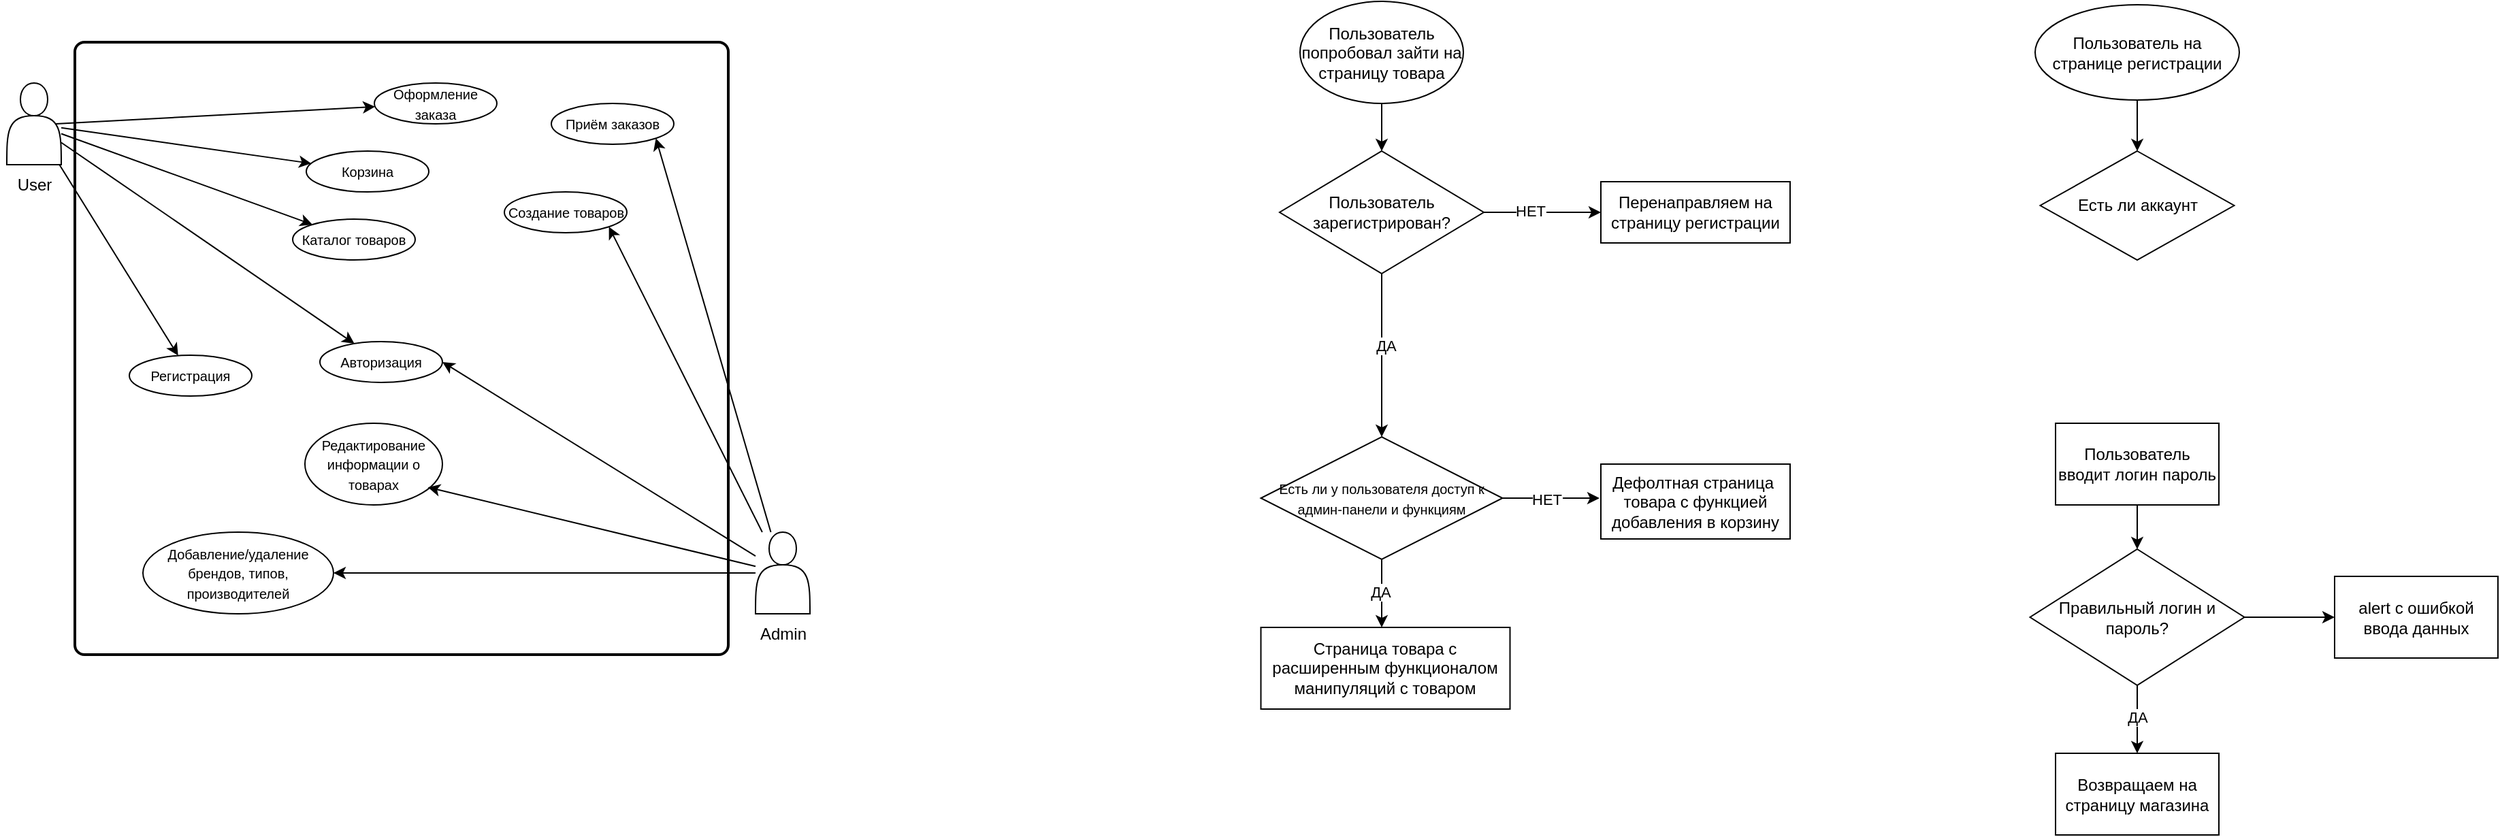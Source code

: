 <mxfile version="22.1.5" type="github">
  <diagram name="Страница — 1" id="oH6NZdOl6mgUsHtHYiA0">
    <mxGraphModel dx="1103" dy="608" grid="1" gridSize="10" guides="1" tooltips="1" connect="1" arrows="1" fold="1" page="1" pageScale="1" pageWidth="827" pageHeight="1169" math="0" shadow="0">
      <root>
        <mxCell id="0" />
        <mxCell id="1" parent="0" />
        <mxCell id="MVFFe_gEYAjYW0XeuTxC-15" value="" style="rounded=1;whiteSpace=wrap;html=1;absoluteArcSize=1;arcSize=14;strokeWidth=2;fillColor=none;" vertex="1" parent="1">
          <mxGeometry x="120" y="110" width="480" height="450" as="geometry" />
        </mxCell>
        <mxCell id="MVFFe_gEYAjYW0XeuTxC-18" style="rounded=0;orthogonalLoop=1;jettySize=auto;html=1;" edge="1" parent="1" source="MVFFe_gEYAjYW0XeuTxC-1" target="MVFFe_gEYAjYW0XeuTxC-10">
          <mxGeometry relative="1" as="geometry" />
        </mxCell>
        <mxCell id="MVFFe_gEYAjYW0XeuTxC-19" style="rounded=0;orthogonalLoop=1;jettySize=auto;html=1;" edge="1" parent="1" source="MVFFe_gEYAjYW0XeuTxC-1" target="MVFFe_gEYAjYW0XeuTxC-11">
          <mxGeometry relative="1" as="geometry" />
        </mxCell>
        <mxCell id="MVFFe_gEYAjYW0XeuTxC-20" style="rounded=0;orthogonalLoop=1;jettySize=auto;html=1;" edge="1" parent="1" source="MVFFe_gEYAjYW0XeuTxC-1" target="MVFFe_gEYAjYW0XeuTxC-8">
          <mxGeometry relative="1" as="geometry" />
        </mxCell>
        <mxCell id="MVFFe_gEYAjYW0XeuTxC-21" style="rounded=0;orthogonalLoop=1;jettySize=auto;html=1;exitX=0.9;exitY=0.5;exitDx=0;exitDy=0;exitPerimeter=0;" edge="1" parent="1" source="MVFFe_gEYAjYW0XeuTxC-1" target="MVFFe_gEYAjYW0XeuTxC-12">
          <mxGeometry relative="1" as="geometry" />
        </mxCell>
        <mxCell id="MVFFe_gEYAjYW0XeuTxC-28" style="rounded=0;orthogonalLoop=1;jettySize=auto;html=1;" edge="1" parent="1" source="MVFFe_gEYAjYW0XeuTxC-1" target="MVFFe_gEYAjYW0XeuTxC-27">
          <mxGeometry relative="1" as="geometry" />
        </mxCell>
        <mxCell id="MVFFe_gEYAjYW0XeuTxC-1" value="" style="shape=actor;whiteSpace=wrap;html=1;" vertex="1" parent="1">
          <mxGeometry x="70" y="140" width="40" height="60" as="geometry" />
        </mxCell>
        <mxCell id="MVFFe_gEYAjYW0XeuTxC-22" style="rounded=0;orthogonalLoop=1;jettySize=auto;html=1;entryX=1;entryY=0.5;entryDx=0;entryDy=0;" edge="1" parent="1" source="MVFFe_gEYAjYW0XeuTxC-2" target="MVFFe_gEYAjYW0XeuTxC-11">
          <mxGeometry relative="1" as="geometry" />
        </mxCell>
        <mxCell id="MVFFe_gEYAjYW0XeuTxC-31" style="rounded=0;orthogonalLoop=1;jettySize=auto;html=1;entryX=1;entryY=1;entryDx=0;entryDy=0;" edge="1" parent="1" source="MVFFe_gEYAjYW0XeuTxC-2" target="MVFFe_gEYAjYW0XeuTxC-25">
          <mxGeometry relative="1" as="geometry" />
        </mxCell>
        <mxCell id="MVFFe_gEYAjYW0XeuTxC-32" style="rounded=0;orthogonalLoop=1;jettySize=auto;html=1;entryX=1;entryY=1;entryDx=0;entryDy=0;" edge="1" parent="1" source="MVFFe_gEYAjYW0XeuTxC-2" target="MVFFe_gEYAjYW0XeuTxC-24">
          <mxGeometry relative="1" as="geometry" />
        </mxCell>
        <mxCell id="MVFFe_gEYAjYW0XeuTxC-33" style="rounded=0;orthogonalLoop=1;jettySize=auto;html=1;entryX=1;entryY=0.5;entryDx=0;entryDy=0;" edge="1" parent="1" source="MVFFe_gEYAjYW0XeuTxC-2" target="MVFFe_gEYAjYW0XeuTxC-26">
          <mxGeometry relative="1" as="geometry" />
        </mxCell>
        <mxCell id="MVFFe_gEYAjYW0XeuTxC-2" value="" style="shape=actor;whiteSpace=wrap;html=1;" vertex="1" parent="1">
          <mxGeometry x="620" y="470" width="40" height="60" as="geometry" />
        </mxCell>
        <mxCell id="MVFFe_gEYAjYW0XeuTxC-4" value="User" style="text;html=1;align=center;verticalAlign=middle;resizable=0;points=[];autosize=1;strokeColor=none;fillColor=none;" vertex="1" parent="1">
          <mxGeometry x="65" y="200" width="50" height="30" as="geometry" />
        </mxCell>
        <mxCell id="MVFFe_gEYAjYW0XeuTxC-5" value="Admin" style="text;html=1;align=center;verticalAlign=middle;resizable=0;points=[];autosize=1;strokeColor=none;fillColor=none;" vertex="1" parent="1">
          <mxGeometry x="610" y="530" width="60" height="30" as="geometry" />
        </mxCell>
        <mxCell id="MVFFe_gEYAjYW0XeuTxC-8" value="&lt;font style=&quot;font-size: 10px;&quot;&gt;Корзина&lt;/font&gt;" style="ellipse;whiteSpace=wrap;html=1;" vertex="1" parent="1">
          <mxGeometry x="290" y="190" width="90" height="30" as="geometry" />
        </mxCell>
        <mxCell id="MVFFe_gEYAjYW0XeuTxC-10" value="&lt;font style=&quot;font-size: 10px;&quot;&gt;Регистрация&lt;/font&gt;" style="ellipse;whiteSpace=wrap;html=1;" vertex="1" parent="1">
          <mxGeometry x="160" y="340" width="90" height="30" as="geometry" />
        </mxCell>
        <mxCell id="MVFFe_gEYAjYW0XeuTxC-11" value="&lt;font style=&quot;font-size: 10px;&quot;&gt;Авторизация&lt;/font&gt;" style="ellipse;whiteSpace=wrap;html=1;" vertex="1" parent="1">
          <mxGeometry x="300" y="330" width="90" height="30" as="geometry" />
        </mxCell>
        <mxCell id="MVFFe_gEYAjYW0XeuTxC-12" value="&lt;font style=&quot;font-size: 10px;&quot;&gt;Оформление заказа&lt;/font&gt;" style="ellipse;whiteSpace=wrap;html=1;" vertex="1" parent="1">
          <mxGeometry x="340" y="140" width="90" height="30" as="geometry" />
        </mxCell>
        <mxCell id="MVFFe_gEYAjYW0XeuTxC-24" value="&lt;span style=&quot;font-size: 10px;&quot;&gt;Приём заказов&lt;/span&gt;" style="ellipse;whiteSpace=wrap;html=1;" vertex="1" parent="1">
          <mxGeometry x="470" y="155" width="90" height="30" as="geometry" />
        </mxCell>
        <mxCell id="MVFFe_gEYAjYW0XeuTxC-25" value="&lt;span style=&quot;font-size: 10px;&quot;&gt;Создание товаров&lt;/span&gt;" style="ellipse;whiteSpace=wrap;html=1;" vertex="1" parent="1">
          <mxGeometry x="435.5" y="220" width="90" height="30" as="geometry" />
        </mxCell>
        <mxCell id="MVFFe_gEYAjYW0XeuTxC-26" value="&lt;span style=&quot;font-size: 10px;&quot;&gt;Добавление/удаление брендов, типов, производителей&lt;/span&gt;" style="ellipse;whiteSpace=wrap;html=1;" vertex="1" parent="1">
          <mxGeometry x="170" y="470" width="140" height="60" as="geometry" />
        </mxCell>
        <mxCell id="MVFFe_gEYAjYW0XeuTxC-27" value="&lt;span style=&quot;font-size: 10px;&quot;&gt;Каталог товаров&lt;/span&gt;" style="ellipse;whiteSpace=wrap;html=1;" vertex="1" parent="1">
          <mxGeometry x="280" y="240" width="90" height="30" as="geometry" />
        </mxCell>
        <mxCell id="MVFFe_gEYAjYW0XeuTxC-29" value="&lt;span style=&quot;font-size: 10px;&quot;&gt;Редактирование информации о товарах&lt;/span&gt;" style="ellipse;whiteSpace=wrap;html=1;" vertex="1" parent="1">
          <mxGeometry x="289" y="390" width="101" height="60" as="geometry" />
        </mxCell>
        <mxCell id="MVFFe_gEYAjYW0XeuTxC-30" style="rounded=0;orthogonalLoop=1;jettySize=auto;html=1;entryX=0.894;entryY=0.784;entryDx=0;entryDy=0;entryPerimeter=0;" edge="1" parent="1" source="MVFFe_gEYAjYW0XeuTxC-2" target="MVFFe_gEYAjYW0XeuTxC-29">
          <mxGeometry relative="1" as="geometry" />
        </mxCell>
        <mxCell id="MVFFe_gEYAjYW0XeuTxC-36" style="edgeStyle=orthogonalEdgeStyle;rounded=0;orthogonalLoop=1;jettySize=auto;html=1;entryX=0.5;entryY=0;entryDx=0;entryDy=0;" edge="1" parent="1" source="MVFFe_gEYAjYW0XeuTxC-35" target="MVFFe_gEYAjYW0XeuTxC-37">
          <mxGeometry relative="1" as="geometry">
            <mxPoint x="1080" y="210" as="targetPoint" />
          </mxGeometry>
        </mxCell>
        <mxCell id="MVFFe_gEYAjYW0XeuTxC-35" value="Пользователь попробовал зайти на страницу товара" style="ellipse;whiteSpace=wrap;html=1;" vertex="1" parent="1">
          <mxGeometry x="1020" y="80" width="120" height="75" as="geometry" />
        </mxCell>
        <mxCell id="MVFFe_gEYAjYW0XeuTxC-38" style="edgeStyle=orthogonalEdgeStyle;rounded=0;orthogonalLoop=1;jettySize=auto;html=1;entryX=0;entryY=0.5;entryDx=0;entryDy=0;" edge="1" parent="1" source="MVFFe_gEYAjYW0XeuTxC-37" target="MVFFe_gEYAjYW0XeuTxC-40">
          <mxGeometry relative="1" as="geometry">
            <mxPoint x="1240" y="295" as="targetPoint" />
          </mxGeometry>
        </mxCell>
        <mxCell id="MVFFe_gEYAjYW0XeuTxC-39" value="НЕТ" style="edgeLabel;html=1;align=center;verticalAlign=middle;resizable=0;points=[];" vertex="1" connectable="0" parent="MVFFe_gEYAjYW0XeuTxC-38">
          <mxGeometry x="-0.211" y="1" relative="1" as="geometry">
            <mxPoint as="offset" />
          </mxGeometry>
        </mxCell>
        <mxCell id="MVFFe_gEYAjYW0XeuTxC-41" style="edgeStyle=orthogonalEdgeStyle;rounded=0;orthogonalLoop=1;jettySize=auto;html=1;" edge="1" parent="1" source="MVFFe_gEYAjYW0XeuTxC-37">
          <mxGeometry relative="1" as="geometry">
            <mxPoint x="1080" y="400" as="targetPoint" />
          </mxGeometry>
        </mxCell>
        <mxCell id="MVFFe_gEYAjYW0XeuTxC-42" value="ДА" style="edgeLabel;html=1;align=center;verticalAlign=middle;resizable=0;points=[];" vertex="1" connectable="0" parent="MVFFe_gEYAjYW0XeuTxC-41">
          <mxGeometry x="-0.127" y="3" relative="1" as="geometry">
            <mxPoint as="offset" />
          </mxGeometry>
        </mxCell>
        <mxCell id="MVFFe_gEYAjYW0XeuTxC-37" value="Пользователь зарегистрирован?" style="rhombus;whiteSpace=wrap;html=1;" vertex="1" parent="1">
          <mxGeometry x="1005" y="190" width="150" height="90" as="geometry" />
        </mxCell>
        <mxCell id="MVFFe_gEYAjYW0XeuTxC-40" value="Перенаправляем на страницу регистрации" style="rounded=0;whiteSpace=wrap;html=1;" vertex="1" parent="1">
          <mxGeometry x="1241" y="212.5" width="139" height="45" as="geometry" />
        </mxCell>
        <mxCell id="MVFFe_gEYAjYW0XeuTxC-45" style="edgeStyle=orthogonalEdgeStyle;rounded=0;orthogonalLoop=1;jettySize=auto;html=1;" edge="1" parent="1" source="MVFFe_gEYAjYW0XeuTxC-44">
          <mxGeometry relative="1" as="geometry">
            <mxPoint x="1240.0" y="445" as="targetPoint" />
          </mxGeometry>
        </mxCell>
        <mxCell id="MVFFe_gEYAjYW0XeuTxC-46" value="НЕТ" style="edgeLabel;html=1;align=center;verticalAlign=middle;resizable=0;points=[];" vertex="1" connectable="0" parent="MVFFe_gEYAjYW0XeuTxC-45">
          <mxGeometry x="-0.151" y="-1" relative="1" as="geometry">
            <mxPoint x="1" as="offset" />
          </mxGeometry>
        </mxCell>
        <mxCell id="MVFFe_gEYAjYW0XeuTxC-48" style="edgeStyle=orthogonalEdgeStyle;rounded=0;orthogonalLoop=1;jettySize=auto;html=1;exitX=0.5;exitY=1;exitDx=0;exitDy=0;" edge="1" parent="1" source="MVFFe_gEYAjYW0XeuTxC-44">
          <mxGeometry relative="1" as="geometry">
            <mxPoint x="1080" y="540" as="targetPoint" />
          </mxGeometry>
        </mxCell>
        <mxCell id="MVFFe_gEYAjYW0XeuTxC-49" value="ДА" style="edgeLabel;html=1;align=center;verticalAlign=middle;resizable=0;points=[];" vertex="1" connectable="0" parent="MVFFe_gEYAjYW0XeuTxC-48">
          <mxGeometry x="-0.046" y="-1" relative="1" as="geometry">
            <mxPoint as="offset" />
          </mxGeometry>
        </mxCell>
        <mxCell id="MVFFe_gEYAjYW0XeuTxC-44" value="&lt;font style=&quot;font-size: 10px;&quot;&gt;Есть ли у пользователя доступ к админ-панели и функциям&lt;/font&gt;" style="rhombus;whiteSpace=wrap;html=1;" vertex="1" parent="1">
          <mxGeometry x="991.25" y="400" width="177.5" height="90" as="geometry" />
        </mxCell>
        <mxCell id="MVFFe_gEYAjYW0XeuTxC-47" value="Дефолтная страница&amp;nbsp;&lt;br&gt;товара с функцией добавления в корзину" style="rounded=0;whiteSpace=wrap;html=1;" vertex="1" parent="1">
          <mxGeometry x="1241" y="420" width="139" height="55" as="geometry" />
        </mxCell>
        <mxCell id="MVFFe_gEYAjYW0XeuTxC-50" value="Страница товара с расширенным функционалом манипуляций с товаром" style="rounded=0;whiteSpace=wrap;html=1;" vertex="1" parent="1">
          <mxGeometry x="991.25" y="540" width="183" height="60" as="geometry" />
        </mxCell>
        <mxCell id="MVFFe_gEYAjYW0XeuTxC-52" style="edgeStyle=orthogonalEdgeStyle;rounded=0;orthogonalLoop=1;jettySize=auto;html=1;exitX=0.5;exitY=1;exitDx=0;exitDy=0;" edge="1" parent="1" source="MVFFe_gEYAjYW0XeuTxC-51" target="MVFFe_gEYAjYW0XeuTxC-64">
          <mxGeometry relative="1" as="geometry">
            <mxPoint x="1635" y="210" as="targetPoint" />
          </mxGeometry>
        </mxCell>
        <mxCell id="MVFFe_gEYAjYW0XeuTxC-51" value="Пользователь на странице регистрации" style="ellipse;whiteSpace=wrap;html=1;" vertex="1" parent="1">
          <mxGeometry x="1560" y="82.5" width="150" height="70" as="geometry" />
        </mxCell>
        <mxCell id="MVFFe_gEYAjYW0XeuTxC-54" style="edgeStyle=orthogonalEdgeStyle;rounded=0;orthogonalLoop=1;jettySize=auto;html=1;entryX=0.5;entryY=0;entryDx=0;entryDy=0;" edge="1" parent="1" source="MVFFe_gEYAjYW0XeuTxC-53" target="MVFFe_gEYAjYW0XeuTxC-55">
          <mxGeometry relative="1" as="geometry">
            <mxPoint x="1635" y="502.5" as="targetPoint" />
          </mxGeometry>
        </mxCell>
        <mxCell id="MVFFe_gEYAjYW0XeuTxC-53" value="Пользователь вводит логин пароль" style="rounded=0;whiteSpace=wrap;html=1;" vertex="1" parent="1">
          <mxGeometry x="1575" y="390" width="120" height="60" as="geometry" />
        </mxCell>
        <mxCell id="MVFFe_gEYAjYW0XeuTxC-62" style="edgeStyle=orthogonalEdgeStyle;rounded=0;orthogonalLoop=1;jettySize=auto;html=1;exitX=1;exitY=0.5;exitDx=0;exitDy=0;" edge="1" parent="1" source="MVFFe_gEYAjYW0XeuTxC-55" target="MVFFe_gEYAjYW0XeuTxC-63">
          <mxGeometry relative="1" as="geometry">
            <mxPoint x="1760" y="532.192" as="targetPoint" />
          </mxGeometry>
        </mxCell>
        <mxCell id="MVFFe_gEYAjYW0XeuTxC-55" value="Правильный логин и пароль?" style="rhombus;whiteSpace=wrap;html=1;" vertex="1" parent="1">
          <mxGeometry x="1556.25" y="482.5" width="157.5" height="100" as="geometry" />
        </mxCell>
        <mxCell id="MVFFe_gEYAjYW0XeuTxC-56" style="edgeStyle=orthogonalEdgeStyle;rounded=0;orthogonalLoop=1;jettySize=auto;html=1;exitX=0.5;exitY=1;exitDx=0;exitDy=0;" edge="1" parent="1" source="MVFFe_gEYAjYW0XeuTxC-55">
          <mxGeometry relative="1" as="geometry">
            <mxPoint x="1635" y="632.5" as="targetPoint" />
          </mxGeometry>
        </mxCell>
        <mxCell id="MVFFe_gEYAjYW0XeuTxC-60" value="ДА" style="edgeLabel;html=1;align=center;verticalAlign=middle;resizable=0;points=[];" vertex="1" connectable="0" parent="MVFFe_gEYAjYW0XeuTxC-56">
          <mxGeometry x="-0.099" relative="1" as="geometry">
            <mxPoint as="offset" />
          </mxGeometry>
        </mxCell>
        <mxCell id="MVFFe_gEYAjYW0XeuTxC-57" value="Возвращаем на страницу магазина" style="rounded=0;whiteSpace=wrap;html=1;" vertex="1" parent="1">
          <mxGeometry x="1575" y="632.5" width="120" height="60" as="geometry" />
        </mxCell>
        <mxCell id="MVFFe_gEYAjYW0XeuTxC-63" value="alert с ошибкой ввода данных" style="rounded=0;whiteSpace=wrap;html=1;" vertex="1" parent="1">
          <mxGeometry x="1780" y="502.502" width="120" height="60" as="geometry" />
        </mxCell>
        <mxCell id="MVFFe_gEYAjYW0XeuTxC-64" value="Есть ли аккаунт" style="rhombus;whiteSpace=wrap;html=1;" vertex="1" parent="1">
          <mxGeometry x="1563.75" y="190" width="142.5" height="80" as="geometry" />
        </mxCell>
      </root>
    </mxGraphModel>
  </diagram>
</mxfile>
